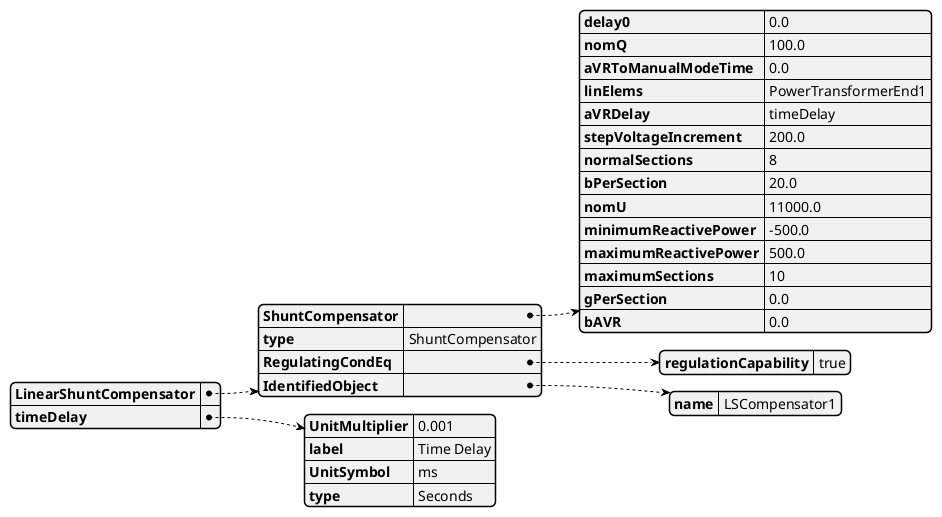 @startjson
{
  "LinearShuntCompensator": {
    "ShuntCompensator": {
      "delay0": "0.0",
      "nomQ": "100.0",
      "aVRToManualModeTime": "0.0",
      "linElems": "PowerTransformerEnd1",
      "aVRDelay": "timeDelay",
      "stepVoltageIncrement": "200.0",
      "normalSections": "8",
      "bPerSection": "20.0",
      "nomU": "11000.0",
      "minimumReactivePower": "-500.0",
      "maximumReactivePower": "500.0",
      "maximumSections": "10",
      "gPerSection": "0.0",
      "bAVR": "0.0"
    },
    "type": "ShuntCompensator",
    "RegulatingCondEq": {
      "regulationCapability": "true"
    },
    "IdentifiedObject": {
      "name": "LSCompensator1"
    }
  },
  "timeDelay": {
    "UnitMultiplier": "0.001",
    "label": "Time Delay",
    "UnitSymbol": "ms",
    "type": "Seconds"
  }
}
@endjson
